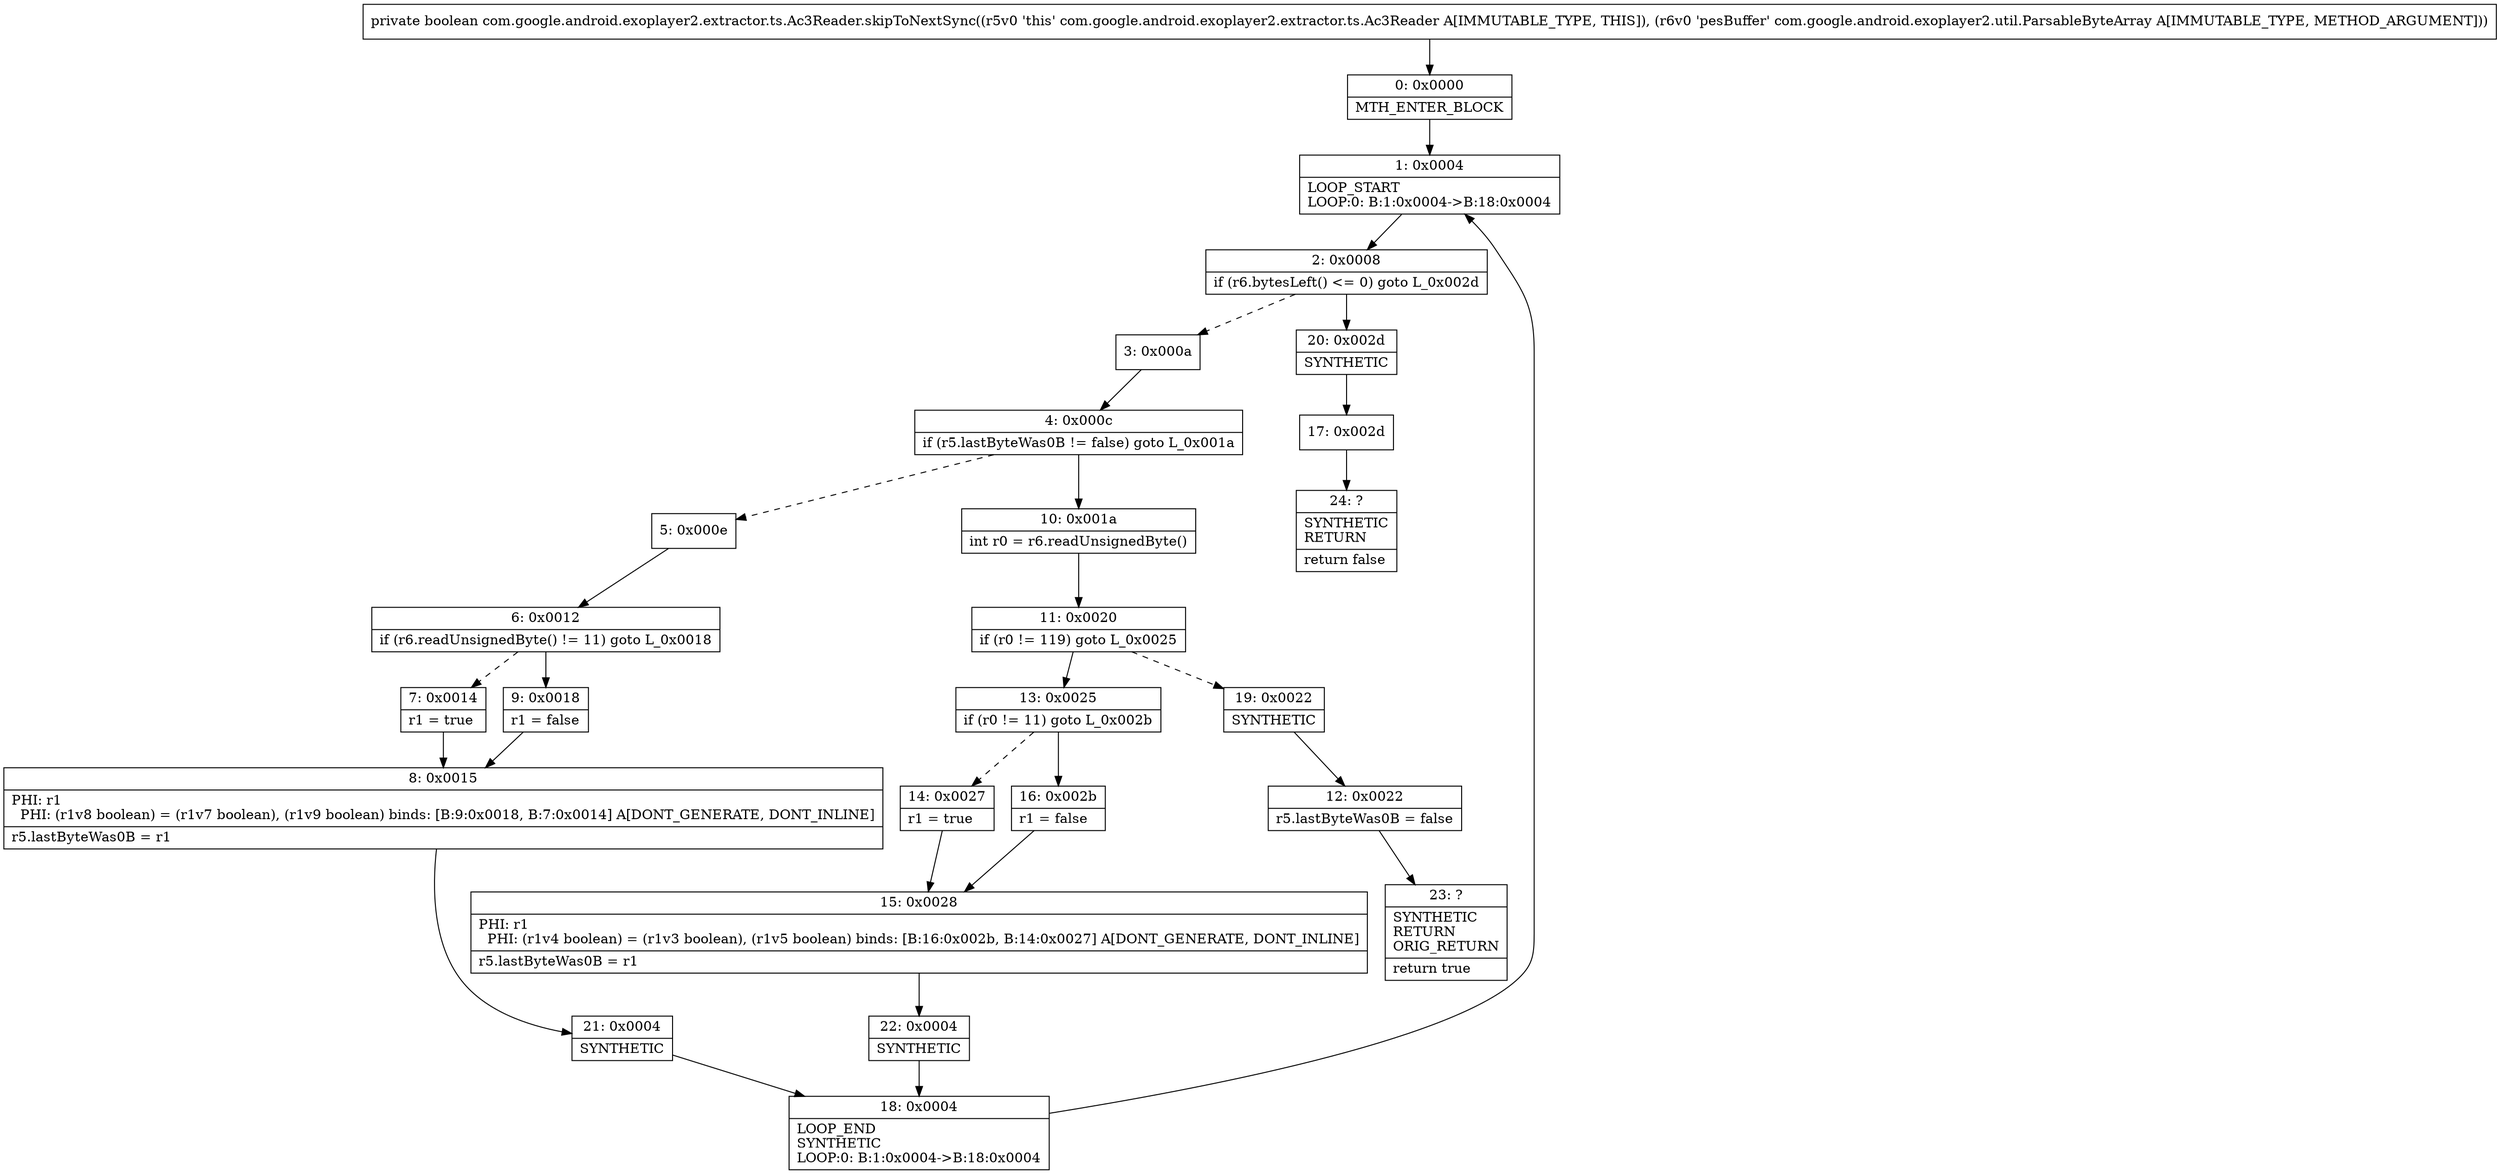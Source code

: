 digraph "CFG forcom.google.android.exoplayer2.extractor.ts.Ac3Reader.skipToNextSync(Lcom\/google\/android\/exoplayer2\/util\/ParsableByteArray;)Z" {
Node_0 [shape=record,label="{0\:\ 0x0000|MTH_ENTER_BLOCK\l}"];
Node_1 [shape=record,label="{1\:\ 0x0004|LOOP_START\lLOOP:0: B:1:0x0004\-\>B:18:0x0004\l}"];
Node_2 [shape=record,label="{2\:\ 0x0008|if (r6.bytesLeft() \<= 0) goto L_0x002d\l}"];
Node_3 [shape=record,label="{3\:\ 0x000a}"];
Node_4 [shape=record,label="{4\:\ 0x000c|if (r5.lastByteWas0B != false) goto L_0x001a\l}"];
Node_5 [shape=record,label="{5\:\ 0x000e}"];
Node_6 [shape=record,label="{6\:\ 0x0012|if (r6.readUnsignedByte() != 11) goto L_0x0018\l}"];
Node_7 [shape=record,label="{7\:\ 0x0014|r1 = true\l}"];
Node_8 [shape=record,label="{8\:\ 0x0015|PHI: r1 \l  PHI: (r1v8 boolean) = (r1v7 boolean), (r1v9 boolean) binds: [B:9:0x0018, B:7:0x0014] A[DONT_GENERATE, DONT_INLINE]\l|r5.lastByteWas0B = r1\l}"];
Node_9 [shape=record,label="{9\:\ 0x0018|r1 = false\l}"];
Node_10 [shape=record,label="{10\:\ 0x001a|int r0 = r6.readUnsignedByte()\l}"];
Node_11 [shape=record,label="{11\:\ 0x0020|if (r0 != 119) goto L_0x0025\l}"];
Node_12 [shape=record,label="{12\:\ 0x0022|r5.lastByteWas0B = false\l}"];
Node_13 [shape=record,label="{13\:\ 0x0025|if (r0 != 11) goto L_0x002b\l}"];
Node_14 [shape=record,label="{14\:\ 0x0027|r1 = true\l}"];
Node_15 [shape=record,label="{15\:\ 0x0028|PHI: r1 \l  PHI: (r1v4 boolean) = (r1v3 boolean), (r1v5 boolean) binds: [B:16:0x002b, B:14:0x0027] A[DONT_GENERATE, DONT_INLINE]\l|r5.lastByteWas0B = r1\l}"];
Node_16 [shape=record,label="{16\:\ 0x002b|r1 = false\l}"];
Node_17 [shape=record,label="{17\:\ 0x002d}"];
Node_18 [shape=record,label="{18\:\ 0x0004|LOOP_END\lSYNTHETIC\lLOOP:0: B:1:0x0004\-\>B:18:0x0004\l}"];
Node_19 [shape=record,label="{19\:\ 0x0022|SYNTHETIC\l}"];
Node_20 [shape=record,label="{20\:\ 0x002d|SYNTHETIC\l}"];
Node_21 [shape=record,label="{21\:\ 0x0004|SYNTHETIC\l}"];
Node_22 [shape=record,label="{22\:\ 0x0004|SYNTHETIC\l}"];
Node_23 [shape=record,label="{23\:\ ?|SYNTHETIC\lRETURN\lORIG_RETURN\l|return true\l}"];
Node_24 [shape=record,label="{24\:\ ?|SYNTHETIC\lRETURN\l|return false\l}"];
MethodNode[shape=record,label="{private boolean com.google.android.exoplayer2.extractor.ts.Ac3Reader.skipToNextSync((r5v0 'this' com.google.android.exoplayer2.extractor.ts.Ac3Reader A[IMMUTABLE_TYPE, THIS]), (r6v0 'pesBuffer' com.google.android.exoplayer2.util.ParsableByteArray A[IMMUTABLE_TYPE, METHOD_ARGUMENT])) }"];
MethodNode -> Node_0;
Node_0 -> Node_1;
Node_1 -> Node_2;
Node_2 -> Node_3[style=dashed];
Node_2 -> Node_20;
Node_3 -> Node_4;
Node_4 -> Node_5[style=dashed];
Node_4 -> Node_10;
Node_5 -> Node_6;
Node_6 -> Node_7[style=dashed];
Node_6 -> Node_9;
Node_7 -> Node_8;
Node_8 -> Node_21;
Node_9 -> Node_8;
Node_10 -> Node_11;
Node_11 -> Node_13;
Node_11 -> Node_19[style=dashed];
Node_12 -> Node_23;
Node_13 -> Node_14[style=dashed];
Node_13 -> Node_16;
Node_14 -> Node_15;
Node_15 -> Node_22;
Node_16 -> Node_15;
Node_17 -> Node_24;
Node_18 -> Node_1;
Node_19 -> Node_12;
Node_20 -> Node_17;
Node_21 -> Node_18;
Node_22 -> Node_18;
}

